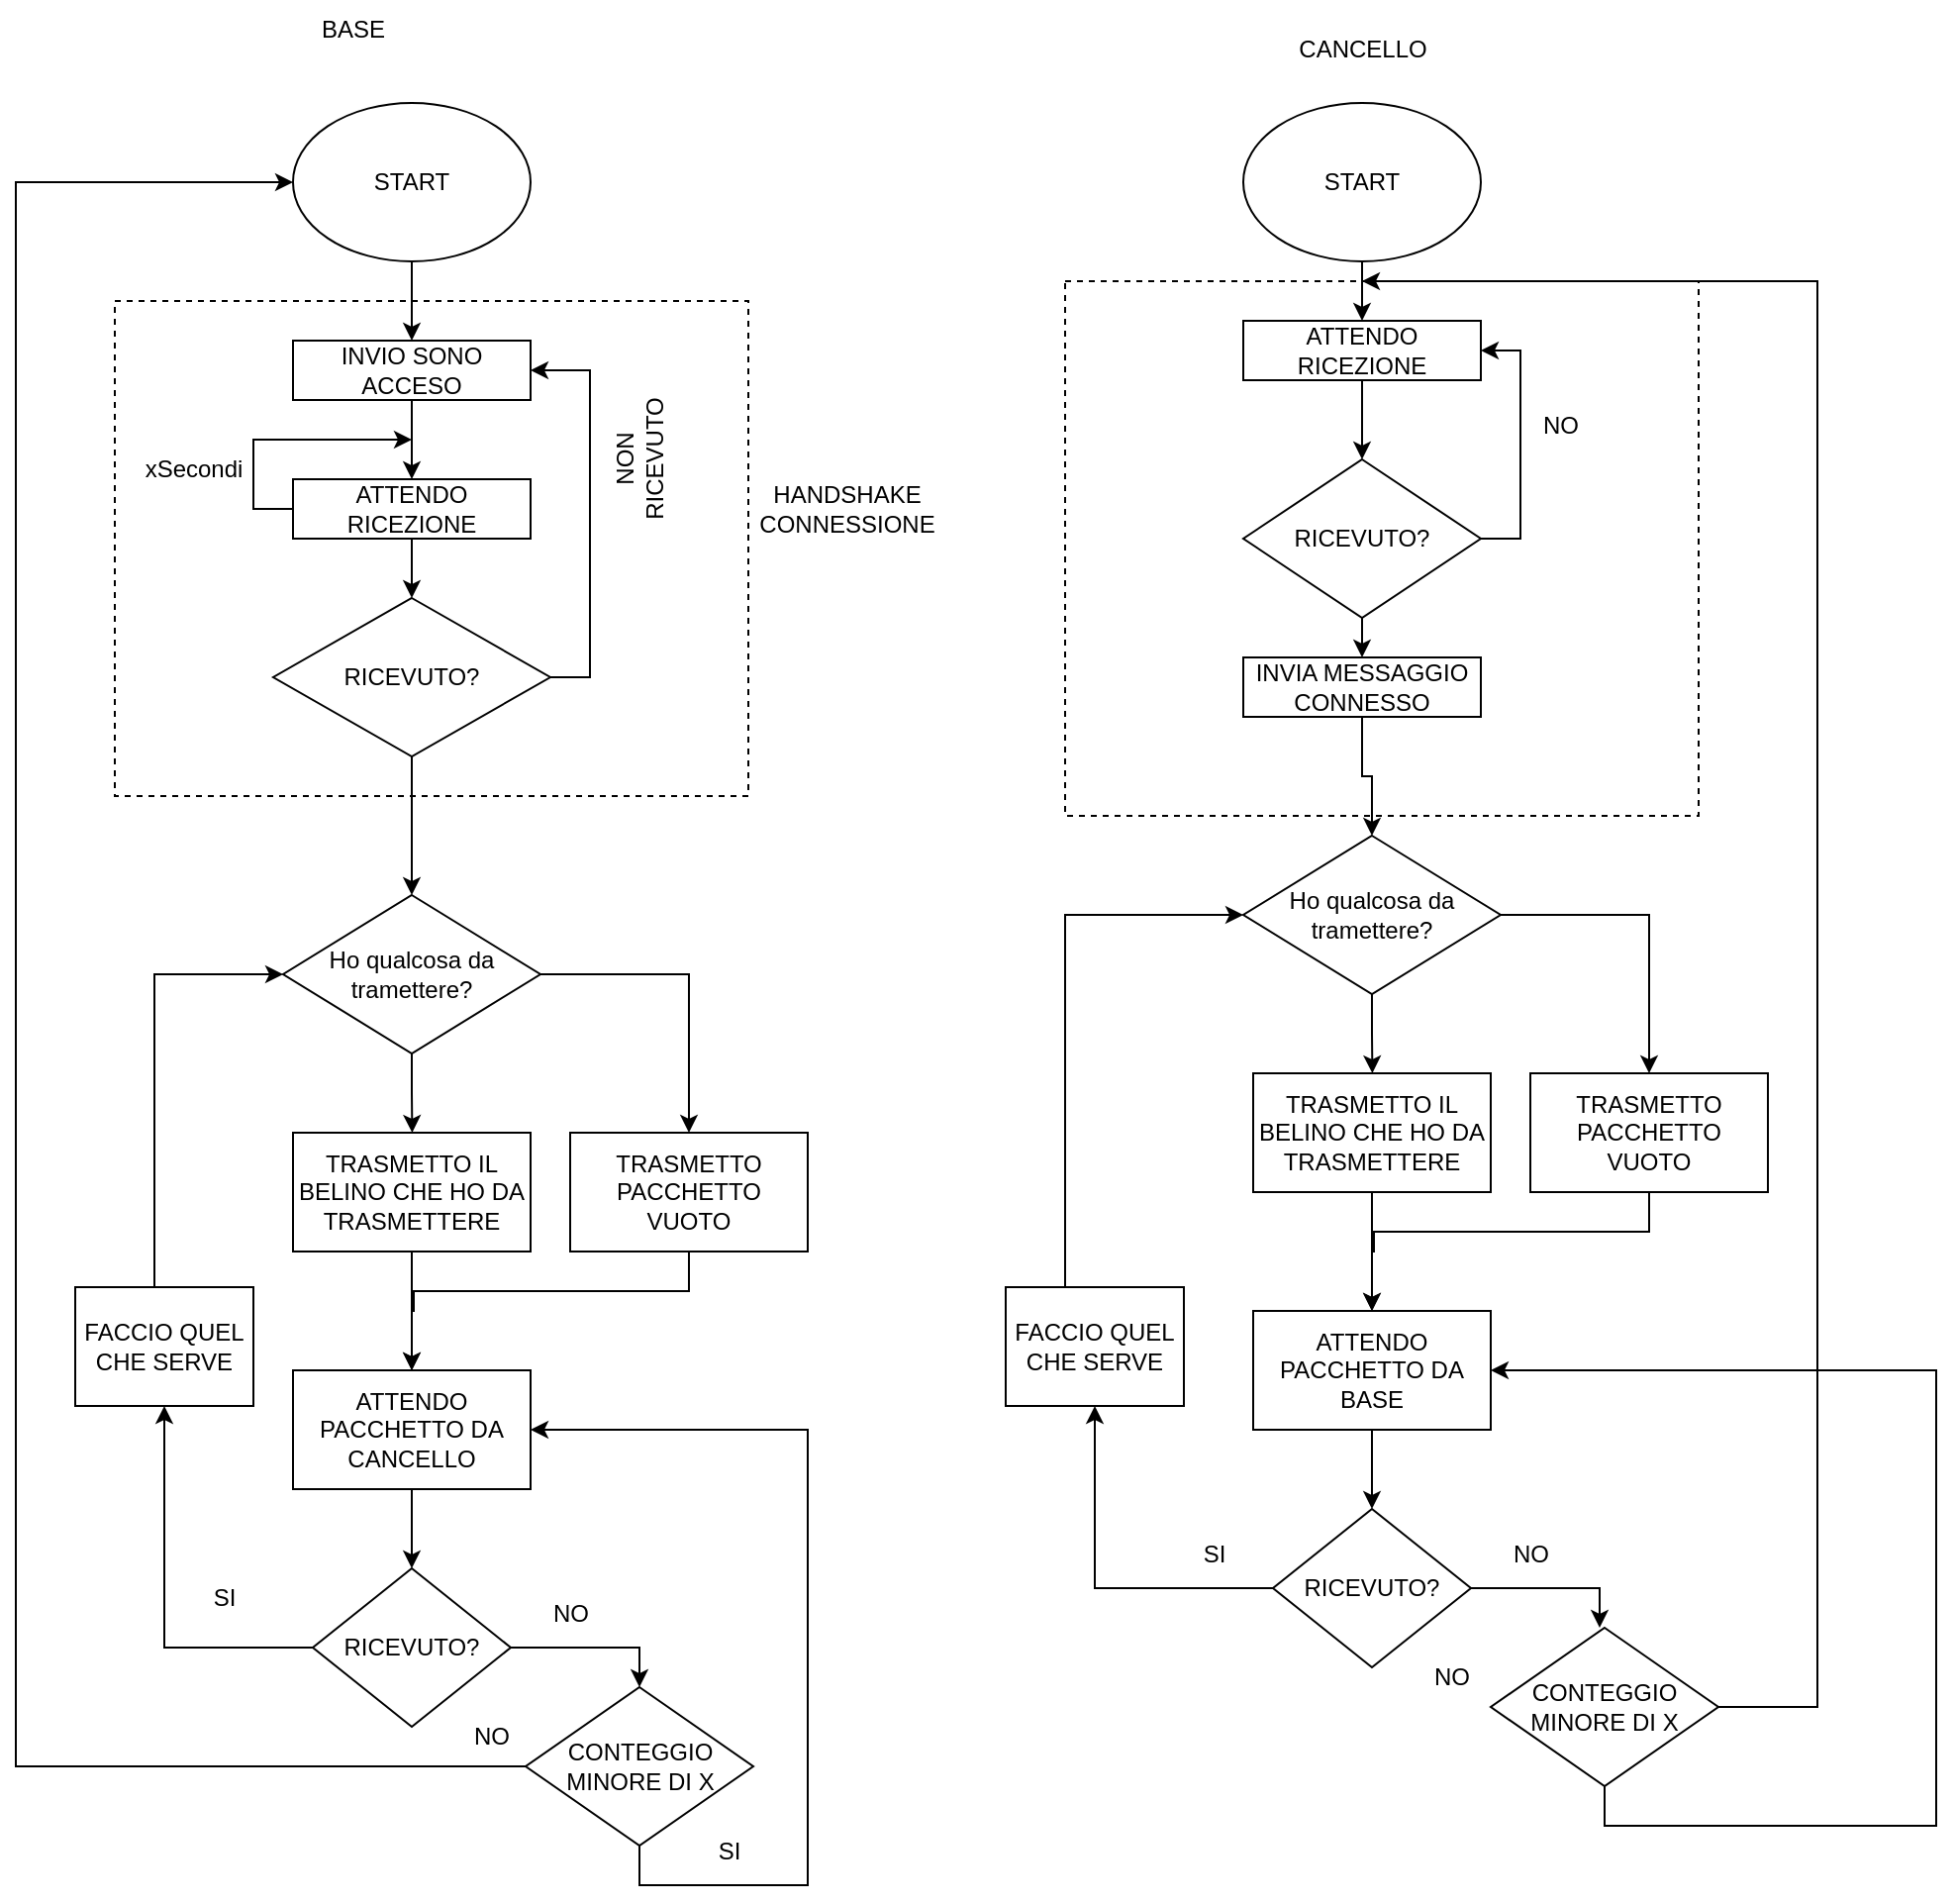 <mxfile version="21.3.0" type="device">
  <diagram name="Page-1" id="l_rCxvE8_0l11IpELKBJ">
    <mxGraphModel dx="1735" dy="1056" grid="1" gridSize="10" guides="1" tooltips="1" connect="1" arrows="1" fold="1" page="1" pageScale="1" pageWidth="850" pageHeight="1100" math="0" shadow="0">
      <root>
        <mxCell id="0" />
        <mxCell id="1" parent="0" />
        <mxCell id="wMk1Eeth6psk-ckYhb-p-7" style="edgeStyle=orthogonalEdgeStyle;rounded=0;orthogonalLoop=1;jettySize=auto;html=1;exitX=0.5;exitY=1;exitDx=0;exitDy=0;entryX=0.5;entryY=0;entryDx=0;entryDy=0;" edge="1" parent="1" source="wMk1Eeth6psk-ckYhb-p-2" target="wMk1Eeth6psk-ckYhb-p-6">
          <mxGeometry relative="1" as="geometry">
            <Array as="points">
              <mxPoint x="210" y="160" />
              <mxPoint x="210" y="160" />
            </Array>
          </mxGeometry>
        </mxCell>
        <mxCell id="wMk1Eeth6psk-ckYhb-p-2" value="START" style="ellipse;whiteSpace=wrap;html=1;" vertex="1" parent="1">
          <mxGeometry x="150" y="70" width="120" height="80" as="geometry" />
        </mxCell>
        <mxCell id="wMk1Eeth6psk-ckYhb-p-24" style="edgeStyle=orthogonalEdgeStyle;rounded=0;orthogonalLoop=1;jettySize=auto;html=1;exitX=0.5;exitY=1;exitDx=0;exitDy=0;entryX=0.5;entryY=0;entryDx=0;entryDy=0;" edge="1" parent="1" source="wMk1Eeth6psk-ckYhb-p-3" target="wMk1Eeth6psk-ckYhb-p-16">
          <mxGeometry relative="1" as="geometry" />
        </mxCell>
        <mxCell id="wMk1Eeth6psk-ckYhb-p-3" value="START" style="ellipse;whiteSpace=wrap;html=1;" vertex="1" parent="1">
          <mxGeometry x="630" y="70" width="120" height="80" as="geometry" />
        </mxCell>
        <mxCell id="wMk1Eeth6psk-ckYhb-p-4" value="BASE" style="text;html=1;align=center;verticalAlign=middle;resizable=0;points=[];autosize=1;strokeColor=none;fillColor=none;" vertex="1" parent="1">
          <mxGeometry x="150" y="18" width="60" height="30" as="geometry" />
        </mxCell>
        <mxCell id="wMk1Eeth6psk-ckYhb-p-5" value="CANCELLO" style="text;html=1;align=center;verticalAlign=middle;resizable=0;points=[];autosize=1;strokeColor=none;fillColor=none;" vertex="1" parent="1">
          <mxGeometry x="645" y="28" width="90" height="30" as="geometry" />
        </mxCell>
        <mxCell id="wMk1Eeth6psk-ckYhb-p-18" style="edgeStyle=orthogonalEdgeStyle;rounded=0;orthogonalLoop=1;jettySize=auto;html=1;exitX=0.5;exitY=1;exitDx=0;exitDy=0;entryX=0.5;entryY=0;entryDx=0;entryDy=0;" edge="1" parent="1" source="wMk1Eeth6psk-ckYhb-p-6" target="wMk1Eeth6psk-ckYhb-p-17">
          <mxGeometry relative="1" as="geometry" />
        </mxCell>
        <mxCell id="wMk1Eeth6psk-ckYhb-p-6" value="INVIO SONO ACCESO" style="rounded=0;whiteSpace=wrap;html=1;" vertex="1" parent="1">
          <mxGeometry x="150" y="190" width="120" height="30" as="geometry" />
        </mxCell>
        <mxCell id="wMk1Eeth6psk-ckYhb-p-10" style="edgeStyle=orthogonalEdgeStyle;rounded=0;orthogonalLoop=1;jettySize=auto;html=1;exitX=1;exitY=0.5;exitDx=0;exitDy=0;entryX=1;entryY=0.5;entryDx=0;entryDy=0;" edge="1" parent="1" source="wMk1Eeth6psk-ckYhb-p-8" target="wMk1Eeth6psk-ckYhb-p-6">
          <mxGeometry relative="1" as="geometry" />
        </mxCell>
        <mxCell id="wMk1Eeth6psk-ckYhb-p-37" style="edgeStyle=orthogonalEdgeStyle;rounded=0;orthogonalLoop=1;jettySize=auto;html=1;exitX=0.5;exitY=1;exitDx=0;exitDy=0;entryX=0.5;entryY=0;entryDx=0;entryDy=0;" edge="1" parent="1" source="wMk1Eeth6psk-ckYhb-p-8" target="wMk1Eeth6psk-ckYhb-p-36">
          <mxGeometry relative="1" as="geometry" />
        </mxCell>
        <mxCell id="wMk1Eeth6psk-ckYhb-p-8" value="RICEVUTO?" style="rhombus;whiteSpace=wrap;html=1;" vertex="1" parent="1">
          <mxGeometry x="140" y="320" width="140" height="80" as="geometry" />
        </mxCell>
        <mxCell id="wMk1Eeth6psk-ckYhb-p-11" value="NON &lt;br&gt;RICEVUTO" style="text;html=1;align=center;verticalAlign=middle;resizable=0;points=[];autosize=1;strokeColor=none;fillColor=none;rotation=-90;" vertex="1" parent="1">
          <mxGeometry x="280" y="230" width="90" height="40" as="geometry" />
        </mxCell>
        <mxCell id="wMk1Eeth6psk-ckYhb-p-26" style="edgeStyle=orthogonalEdgeStyle;rounded=0;orthogonalLoop=1;jettySize=auto;html=1;exitX=1;exitY=0.5;exitDx=0;exitDy=0;entryX=1;entryY=0.5;entryDx=0;entryDy=0;" edge="1" parent="1" source="wMk1Eeth6psk-ckYhb-p-13" target="wMk1Eeth6psk-ckYhb-p-16">
          <mxGeometry relative="1" as="geometry" />
        </mxCell>
        <mxCell id="wMk1Eeth6psk-ckYhb-p-29" style="edgeStyle=orthogonalEdgeStyle;rounded=0;orthogonalLoop=1;jettySize=auto;html=1;exitX=0.5;exitY=1;exitDx=0;exitDy=0;entryX=0.5;entryY=0;entryDx=0;entryDy=0;" edge="1" parent="1" source="wMk1Eeth6psk-ckYhb-p-13" target="wMk1Eeth6psk-ckYhb-p-28">
          <mxGeometry relative="1" as="geometry" />
        </mxCell>
        <mxCell id="wMk1Eeth6psk-ckYhb-p-13" value="RICEVUTO?" style="rhombus;whiteSpace=wrap;html=1;" vertex="1" parent="1">
          <mxGeometry x="630" y="250" width="120" height="80" as="geometry" />
        </mxCell>
        <mxCell id="wMk1Eeth6psk-ckYhb-p-25" style="edgeStyle=orthogonalEdgeStyle;rounded=0;orthogonalLoop=1;jettySize=auto;html=1;exitX=0.5;exitY=1;exitDx=0;exitDy=0;entryX=0.5;entryY=0;entryDx=0;entryDy=0;" edge="1" parent="1" source="wMk1Eeth6psk-ckYhb-p-16" target="wMk1Eeth6psk-ckYhb-p-13">
          <mxGeometry relative="1" as="geometry" />
        </mxCell>
        <mxCell id="wMk1Eeth6psk-ckYhb-p-16" value="ATTENDO RICEZIONE" style="rounded=0;whiteSpace=wrap;html=1;" vertex="1" parent="1">
          <mxGeometry x="630" y="180" width="120" height="30" as="geometry" />
        </mxCell>
        <mxCell id="wMk1Eeth6psk-ckYhb-p-19" style="edgeStyle=orthogonalEdgeStyle;rounded=0;orthogonalLoop=1;jettySize=auto;html=1;exitX=0.5;exitY=1;exitDx=0;exitDy=0;entryX=0.5;entryY=0;entryDx=0;entryDy=0;" edge="1" parent="1" source="wMk1Eeth6psk-ckYhb-p-17" target="wMk1Eeth6psk-ckYhb-p-8">
          <mxGeometry relative="1" as="geometry" />
        </mxCell>
        <mxCell id="wMk1Eeth6psk-ckYhb-p-21" style="edgeStyle=orthogonalEdgeStyle;rounded=0;orthogonalLoop=1;jettySize=auto;html=1;exitX=0;exitY=0.5;exitDx=0;exitDy=0;" edge="1" parent="1" source="wMk1Eeth6psk-ckYhb-p-17">
          <mxGeometry relative="1" as="geometry">
            <mxPoint x="210" y="240" as="targetPoint" />
            <Array as="points">
              <mxPoint x="130" y="275" />
              <mxPoint x="130" y="240" />
              <mxPoint x="210" y="240" />
            </Array>
          </mxGeometry>
        </mxCell>
        <mxCell id="wMk1Eeth6psk-ckYhb-p-17" value="ATTENDO RICEZIONE" style="rounded=0;whiteSpace=wrap;html=1;" vertex="1" parent="1">
          <mxGeometry x="150" y="260" width="120" height="30" as="geometry" />
        </mxCell>
        <mxCell id="wMk1Eeth6psk-ckYhb-p-23" value="xSecondi" style="text;html=1;strokeColor=none;fillColor=none;align=center;verticalAlign=middle;whiteSpace=wrap;rounded=0;" vertex="1" parent="1">
          <mxGeometry x="70" y="240" width="60" height="30" as="geometry" />
        </mxCell>
        <mxCell id="wMk1Eeth6psk-ckYhb-p-27" value="NO" style="text;html=1;align=center;verticalAlign=middle;resizable=0;points=[];autosize=1;strokeColor=none;fillColor=none;" vertex="1" parent="1">
          <mxGeometry x="770" y="218" width="40" height="30" as="geometry" />
        </mxCell>
        <mxCell id="wMk1Eeth6psk-ckYhb-p-31" style="edgeStyle=orthogonalEdgeStyle;rounded=0;orthogonalLoop=1;jettySize=auto;html=1;exitX=0.5;exitY=1;exitDx=0;exitDy=0;entryX=0.5;entryY=0;entryDx=0;entryDy=0;" edge="1" parent="1" source="wMk1Eeth6psk-ckYhb-p-28" target="wMk1Eeth6psk-ckYhb-p-60">
          <mxGeometry relative="1" as="geometry">
            <mxPoint x="689.684" y="410" as="targetPoint" />
          </mxGeometry>
        </mxCell>
        <mxCell id="wMk1Eeth6psk-ckYhb-p-28" value="INVIA MESSAGGIO CONNESSO" style="rounded=0;whiteSpace=wrap;html=1;" vertex="1" parent="1">
          <mxGeometry x="630" y="350" width="120" height="30" as="geometry" />
        </mxCell>
        <mxCell id="wMk1Eeth6psk-ckYhb-p-33" value="" style="rounded=0;whiteSpace=wrap;html=1;fillColor=none;dashed=1;" vertex="1" parent="1">
          <mxGeometry x="60" y="170" width="320" height="250" as="geometry" />
        </mxCell>
        <mxCell id="wMk1Eeth6psk-ckYhb-p-34" value="" style="rounded=0;whiteSpace=wrap;html=1;fillColor=none;dashed=1;" vertex="1" parent="1">
          <mxGeometry x="540" y="160" width="320" height="270" as="geometry" />
        </mxCell>
        <mxCell id="wMk1Eeth6psk-ckYhb-p-35" value="HANDSHAKE CONNESSIONE" style="text;html=1;strokeColor=none;fillColor=none;align=center;verticalAlign=middle;whiteSpace=wrap;rounded=0;" vertex="1" parent="1">
          <mxGeometry x="400" y="260" width="60" height="30" as="geometry" />
        </mxCell>
        <mxCell id="wMk1Eeth6psk-ckYhb-p-38" style="edgeStyle=orthogonalEdgeStyle;rounded=0;orthogonalLoop=1;jettySize=auto;html=1;exitX=1;exitY=0.5;exitDx=0;exitDy=0;entryX=0.5;entryY=0;entryDx=0;entryDy=0;" edge="1" parent="1" source="wMk1Eeth6psk-ckYhb-p-36" target="wMk1Eeth6psk-ckYhb-p-41">
          <mxGeometry relative="1" as="geometry">
            <mxPoint x="340" y="580" as="targetPoint" />
            <Array as="points">
              <mxPoint x="350" y="510" />
            </Array>
          </mxGeometry>
        </mxCell>
        <mxCell id="wMk1Eeth6psk-ckYhb-p-39" style="edgeStyle=orthogonalEdgeStyle;rounded=0;orthogonalLoop=1;jettySize=auto;html=1;exitX=0.5;exitY=1;exitDx=0;exitDy=0;" edge="1" parent="1" source="wMk1Eeth6psk-ckYhb-p-36">
          <mxGeometry relative="1" as="geometry">
            <mxPoint x="210.211" y="590" as="targetPoint" />
          </mxGeometry>
        </mxCell>
        <mxCell id="wMk1Eeth6psk-ckYhb-p-36" value="Ho qualcosa da tramettere?" style="rhombus;whiteSpace=wrap;html=1;" vertex="1" parent="1">
          <mxGeometry x="145" y="470" width="130" height="80" as="geometry" />
        </mxCell>
        <mxCell id="wMk1Eeth6psk-ckYhb-p-43" style="edgeStyle=orthogonalEdgeStyle;rounded=0;orthogonalLoop=1;jettySize=auto;html=1;exitX=0.5;exitY=1;exitDx=0;exitDy=0;entryX=0.5;entryY=0;entryDx=0;entryDy=0;" edge="1" parent="1" source="wMk1Eeth6psk-ckYhb-p-40" target="wMk1Eeth6psk-ckYhb-p-42">
          <mxGeometry relative="1" as="geometry" />
        </mxCell>
        <mxCell id="wMk1Eeth6psk-ckYhb-p-40" value="TRASMETTO IL BELINO CHE HO DA TRASMETTERE" style="rounded=0;whiteSpace=wrap;html=1;" vertex="1" parent="1">
          <mxGeometry x="150" y="590" width="120" height="60" as="geometry" />
        </mxCell>
        <mxCell id="wMk1Eeth6psk-ckYhb-p-44" style="edgeStyle=orthogonalEdgeStyle;rounded=0;orthogonalLoop=1;jettySize=auto;html=1;exitX=0.5;exitY=1;exitDx=0;exitDy=0;entryX=0.5;entryY=0;entryDx=0;entryDy=0;" edge="1" parent="1" source="wMk1Eeth6psk-ckYhb-p-41" target="wMk1Eeth6psk-ckYhb-p-42">
          <mxGeometry relative="1" as="geometry">
            <mxPoint x="210" y="680" as="targetPoint" />
            <Array as="points">
              <mxPoint x="350" y="670" />
              <mxPoint x="211" y="670" />
              <mxPoint x="211" y="680" />
              <mxPoint x="210" y="680" />
            </Array>
          </mxGeometry>
        </mxCell>
        <mxCell id="wMk1Eeth6psk-ckYhb-p-41" value="TRASMETTO PACCHETTO VUOTO" style="rounded=0;whiteSpace=wrap;html=1;" vertex="1" parent="1">
          <mxGeometry x="290" y="590" width="120" height="60" as="geometry" />
        </mxCell>
        <mxCell id="wMk1Eeth6psk-ckYhb-p-49" value="" style="edgeStyle=orthogonalEdgeStyle;rounded=0;orthogonalLoop=1;jettySize=auto;html=1;" edge="1" parent="1" source="wMk1Eeth6psk-ckYhb-p-42" target="wMk1Eeth6psk-ckYhb-p-45">
          <mxGeometry relative="1" as="geometry" />
        </mxCell>
        <mxCell id="wMk1Eeth6psk-ckYhb-p-42" value="ATTENDO PACCHETTO DA CANCELLO" style="rounded=0;whiteSpace=wrap;html=1;" vertex="1" parent="1">
          <mxGeometry x="150" y="710" width="120" height="60" as="geometry" />
        </mxCell>
        <mxCell id="wMk1Eeth6psk-ckYhb-p-52" value="" style="edgeStyle=orthogonalEdgeStyle;rounded=0;orthogonalLoop=1;jettySize=auto;html=1;" edge="1" parent="1" source="wMk1Eeth6psk-ckYhb-p-45" target="wMk1Eeth6psk-ckYhb-p-51">
          <mxGeometry relative="1" as="geometry">
            <Array as="points">
              <mxPoint x="325" y="850" />
            </Array>
          </mxGeometry>
        </mxCell>
        <mxCell id="wMk1Eeth6psk-ckYhb-p-77" style="edgeStyle=orthogonalEdgeStyle;rounded=0;orthogonalLoop=1;jettySize=auto;html=1;entryX=0.5;entryY=1;entryDx=0;entryDy=0;" edge="1" parent="1" source="wMk1Eeth6psk-ckYhb-p-45" target="wMk1Eeth6psk-ckYhb-p-76">
          <mxGeometry relative="1" as="geometry" />
        </mxCell>
        <mxCell id="wMk1Eeth6psk-ckYhb-p-45" value="RICEVUTO?" style="rhombus;whiteSpace=wrap;html=1;" vertex="1" parent="1">
          <mxGeometry x="160" y="810" width="100" height="80" as="geometry" />
        </mxCell>
        <mxCell id="wMk1Eeth6psk-ckYhb-p-48" value="SI" style="text;html=1;align=center;verticalAlign=middle;resizable=0;points=[];autosize=1;strokeColor=none;fillColor=none;" vertex="1" parent="1">
          <mxGeometry x="100" y="810" width="30" height="30" as="geometry" />
        </mxCell>
        <mxCell id="wMk1Eeth6psk-ckYhb-p-54" style="edgeStyle=orthogonalEdgeStyle;rounded=0;orthogonalLoop=1;jettySize=auto;html=1;entryX=1;entryY=0.5;entryDx=0;entryDy=0;" edge="1" parent="1" source="wMk1Eeth6psk-ckYhb-p-51" target="wMk1Eeth6psk-ckYhb-p-42">
          <mxGeometry relative="1" as="geometry">
            <Array as="points">
              <mxPoint x="325" y="970" />
              <mxPoint x="410" y="970" />
              <mxPoint x="410" y="740" />
            </Array>
          </mxGeometry>
        </mxCell>
        <mxCell id="wMk1Eeth6psk-ckYhb-p-56" style="edgeStyle=orthogonalEdgeStyle;rounded=0;orthogonalLoop=1;jettySize=auto;html=1;entryX=0;entryY=0.5;entryDx=0;entryDy=0;" edge="1" parent="1" source="wMk1Eeth6psk-ckYhb-p-51" target="wMk1Eeth6psk-ckYhb-p-2">
          <mxGeometry relative="1" as="geometry">
            <mxPoint x="40" y="152" as="targetPoint" />
            <Array as="points">
              <mxPoint x="10" y="910" />
              <mxPoint x="10" y="110" />
            </Array>
          </mxGeometry>
        </mxCell>
        <mxCell id="wMk1Eeth6psk-ckYhb-p-51" value="CONTEGGIO MINORE DI X" style="rhombus;whiteSpace=wrap;html=1;" vertex="1" parent="1">
          <mxGeometry x="267.5" y="870" width="115" height="80" as="geometry" />
        </mxCell>
        <mxCell id="wMk1Eeth6psk-ckYhb-p-53" value="NO&lt;br&gt;" style="text;html=1;align=center;verticalAlign=middle;resizable=0;points=[];autosize=1;strokeColor=none;fillColor=none;" vertex="1" parent="1">
          <mxGeometry x="270" y="818" width="40" height="30" as="geometry" />
        </mxCell>
        <mxCell id="wMk1Eeth6psk-ckYhb-p-55" value="SI" style="text;html=1;align=center;verticalAlign=middle;resizable=0;points=[];autosize=1;strokeColor=none;fillColor=none;" vertex="1" parent="1">
          <mxGeometry x="355" y="938" width="30" height="30" as="geometry" />
        </mxCell>
        <mxCell id="wMk1Eeth6psk-ckYhb-p-57" value="NO" style="text;html=1;align=center;verticalAlign=middle;resizable=0;points=[];autosize=1;strokeColor=none;fillColor=none;" vertex="1" parent="1">
          <mxGeometry x="230" y="880" width="40" height="30" as="geometry" />
        </mxCell>
        <mxCell id="wMk1Eeth6psk-ckYhb-p-58" style="edgeStyle=orthogonalEdgeStyle;rounded=0;orthogonalLoop=1;jettySize=auto;html=1;exitX=1;exitY=0.5;exitDx=0;exitDy=0;entryX=0.5;entryY=0;entryDx=0;entryDy=0;" edge="1" parent="1" source="wMk1Eeth6psk-ckYhb-p-60" target="wMk1Eeth6psk-ckYhb-p-64">
          <mxGeometry relative="1" as="geometry">
            <mxPoint x="825" y="550" as="targetPoint" />
            <Array as="points">
              <mxPoint x="835" y="480" />
            </Array>
          </mxGeometry>
        </mxCell>
        <mxCell id="wMk1Eeth6psk-ckYhb-p-59" style="edgeStyle=orthogonalEdgeStyle;rounded=0;orthogonalLoop=1;jettySize=auto;html=1;exitX=0.5;exitY=1;exitDx=0;exitDy=0;" edge="1" parent="1" source="wMk1Eeth6psk-ckYhb-p-60">
          <mxGeometry relative="1" as="geometry">
            <mxPoint x="695.211" y="560" as="targetPoint" />
          </mxGeometry>
        </mxCell>
        <mxCell id="wMk1Eeth6psk-ckYhb-p-60" value="Ho qualcosa da tramettere?" style="rhombus;whiteSpace=wrap;html=1;" vertex="1" parent="1">
          <mxGeometry x="630" y="440" width="130" height="80" as="geometry" />
        </mxCell>
        <mxCell id="wMk1Eeth6psk-ckYhb-p-61" style="edgeStyle=orthogonalEdgeStyle;rounded=0;orthogonalLoop=1;jettySize=auto;html=1;exitX=0.5;exitY=1;exitDx=0;exitDy=0;entryX=0.5;entryY=0;entryDx=0;entryDy=0;" edge="1" parent="1" source="wMk1Eeth6psk-ckYhb-p-62" target="wMk1Eeth6psk-ckYhb-p-66">
          <mxGeometry relative="1" as="geometry" />
        </mxCell>
        <mxCell id="wMk1Eeth6psk-ckYhb-p-62" value="TRASMETTO IL BELINO CHE HO DA TRASMETTERE" style="rounded=0;whiteSpace=wrap;html=1;" vertex="1" parent="1">
          <mxGeometry x="635" y="560" width="120" height="60" as="geometry" />
        </mxCell>
        <mxCell id="wMk1Eeth6psk-ckYhb-p-63" style="edgeStyle=orthogonalEdgeStyle;rounded=0;orthogonalLoop=1;jettySize=auto;html=1;exitX=0.5;exitY=1;exitDx=0;exitDy=0;entryX=0.5;entryY=0;entryDx=0;entryDy=0;" edge="1" parent="1" source="wMk1Eeth6psk-ckYhb-p-64" target="wMk1Eeth6psk-ckYhb-p-66">
          <mxGeometry relative="1" as="geometry">
            <mxPoint x="695" y="650" as="targetPoint" />
            <Array as="points">
              <mxPoint x="835" y="640" />
              <mxPoint x="696" y="640" />
              <mxPoint x="696" y="650" />
              <mxPoint x="695" y="650" />
            </Array>
          </mxGeometry>
        </mxCell>
        <mxCell id="wMk1Eeth6psk-ckYhb-p-64" value="TRASMETTO PACCHETTO VUOTO" style="rounded=0;whiteSpace=wrap;html=1;" vertex="1" parent="1">
          <mxGeometry x="775" y="560" width="120" height="60" as="geometry" />
        </mxCell>
        <mxCell id="wMk1Eeth6psk-ckYhb-p-65" value="" style="edgeStyle=orthogonalEdgeStyle;rounded=0;orthogonalLoop=1;jettySize=auto;html=1;" edge="1" parent="1" source="wMk1Eeth6psk-ckYhb-p-66" target="wMk1Eeth6psk-ckYhb-p-69">
          <mxGeometry relative="1" as="geometry" />
        </mxCell>
        <mxCell id="wMk1Eeth6psk-ckYhb-p-66" value="ATTENDO PACCHETTO DA BASE" style="rounded=0;whiteSpace=wrap;html=1;" vertex="1" parent="1">
          <mxGeometry x="635" y="680" width="120" height="60" as="geometry" />
        </mxCell>
        <mxCell id="wMk1Eeth6psk-ckYhb-p-68" value="" style="edgeStyle=orthogonalEdgeStyle;rounded=0;orthogonalLoop=1;jettySize=auto;html=1;" edge="1" parent="1" source="wMk1Eeth6psk-ckYhb-p-69">
          <mxGeometry relative="1" as="geometry">
            <mxPoint x="810" y="840" as="targetPoint" />
            <Array as="points">
              <mxPoint x="810" y="820" />
            </Array>
          </mxGeometry>
        </mxCell>
        <mxCell id="wMk1Eeth6psk-ckYhb-p-81" style="edgeStyle=orthogonalEdgeStyle;rounded=0;orthogonalLoop=1;jettySize=auto;html=1;exitX=0;exitY=0.5;exitDx=0;exitDy=0;entryX=0.5;entryY=1;entryDx=0;entryDy=0;" edge="1" parent="1" source="wMk1Eeth6psk-ckYhb-p-69" target="wMk1Eeth6psk-ckYhb-p-80">
          <mxGeometry relative="1" as="geometry" />
        </mxCell>
        <mxCell id="wMk1Eeth6psk-ckYhb-p-69" value="RICEVUTO?" style="rhombus;whiteSpace=wrap;html=1;" vertex="1" parent="1">
          <mxGeometry x="645" y="780" width="100" height="80" as="geometry" />
        </mxCell>
        <mxCell id="wMk1Eeth6psk-ckYhb-p-70" value="SI" style="text;html=1;align=center;verticalAlign=middle;resizable=0;points=[];autosize=1;strokeColor=none;fillColor=none;" vertex="1" parent="1">
          <mxGeometry x="600" y="788" width="30" height="30" as="geometry" />
        </mxCell>
        <mxCell id="wMk1Eeth6psk-ckYhb-p-71" value="NO&lt;br&gt;" style="text;html=1;align=center;verticalAlign=middle;resizable=0;points=[];autosize=1;strokeColor=none;fillColor=none;" vertex="1" parent="1">
          <mxGeometry x="755" y="788" width="40" height="30" as="geometry" />
        </mxCell>
        <mxCell id="wMk1Eeth6psk-ckYhb-p-72" value="NO" style="text;html=1;align=center;verticalAlign=middle;resizable=0;points=[];autosize=1;strokeColor=none;fillColor=none;" vertex="1" parent="1">
          <mxGeometry x="715" y="850" width="40" height="30" as="geometry" />
        </mxCell>
        <mxCell id="wMk1Eeth6psk-ckYhb-p-74" style="edgeStyle=orthogonalEdgeStyle;rounded=0;orthogonalLoop=1;jettySize=auto;html=1;exitX=0.5;exitY=1;exitDx=0;exitDy=0;entryX=1;entryY=0.5;entryDx=0;entryDy=0;" edge="1" parent="1" source="wMk1Eeth6psk-ckYhb-p-73" target="wMk1Eeth6psk-ckYhb-p-66">
          <mxGeometry relative="1" as="geometry">
            <Array as="points">
              <mxPoint x="813" y="940" />
              <mxPoint x="980" y="940" />
              <mxPoint x="980" y="710" />
            </Array>
          </mxGeometry>
        </mxCell>
        <mxCell id="wMk1Eeth6psk-ckYhb-p-75" style="edgeStyle=orthogonalEdgeStyle;rounded=0;orthogonalLoop=1;jettySize=auto;html=1;exitX=1;exitY=0.5;exitDx=0;exitDy=0;" edge="1" parent="1" source="wMk1Eeth6psk-ckYhb-p-73">
          <mxGeometry relative="1" as="geometry">
            <mxPoint x="690" y="160" as="targetPoint" />
            <Array as="points">
              <mxPoint x="920" y="880" />
              <mxPoint x="920" y="160" />
            </Array>
          </mxGeometry>
        </mxCell>
        <mxCell id="wMk1Eeth6psk-ckYhb-p-73" value="CONTEGGIO MINORE DI X" style="rhombus;whiteSpace=wrap;html=1;" vertex="1" parent="1">
          <mxGeometry x="755" y="840" width="115" height="80" as="geometry" />
        </mxCell>
        <mxCell id="wMk1Eeth6psk-ckYhb-p-78" style="edgeStyle=orthogonalEdgeStyle;rounded=0;orthogonalLoop=1;jettySize=auto;html=1;entryX=0;entryY=0.5;entryDx=0;entryDy=0;" edge="1" parent="1" source="wMk1Eeth6psk-ckYhb-p-76" target="wMk1Eeth6psk-ckYhb-p-36">
          <mxGeometry relative="1" as="geometry">
            <Array as="points">
              <mxPoint x="80" y="510" />
            </Array>
          </mxGeometry>
        </mxCell>
        <mxCell id="wMk1Eeth6psk-ckYhb-p-76" value="FACCIO QUEL CHE SERVE" style="rounded=0;whiteSpace=wrap;html=1;" vertex="1" parent="1">
          <mxGeometry x="40" y="668" width="90" height="60" as="geometry" />
        </mxCell>
        <mxCell id="wMk1Eeth6psk-ckYhb-p-82" style="edgeStyle=orthogonalEdgeStyle;rounded=0;orthogonalLoop=1;jettySize=auto;html=1;entryX=0;entryY=0.5;entryDx=0;entryDy=0;" edge="1" parent="1" source="wMk1Eeth6psk-ckYhb-p-80" target="wMk1Eeth6psk-ckYhb-p-60">
          <mxGeometry relative="1" as="geometry">
            <Array as="points">
              <mxPoint x="540" y="480" />
            </Array>
          </mxGeometry>
        </mxCell>
        <mxCell id="wMk1Eeth6psk-ckYhb-p-80" value="FACCIO QUEL CHE SERVE" style="rounded=0;whiteSpace=wrap;html=1;" vertex="1" parent="1">
          <mxGeometry x="510" y="668" width="90" height="60" as="geometry" />
        </mxCell>
      </root>
    </mxGraphModel>
  </diagram>
</mxfile>
